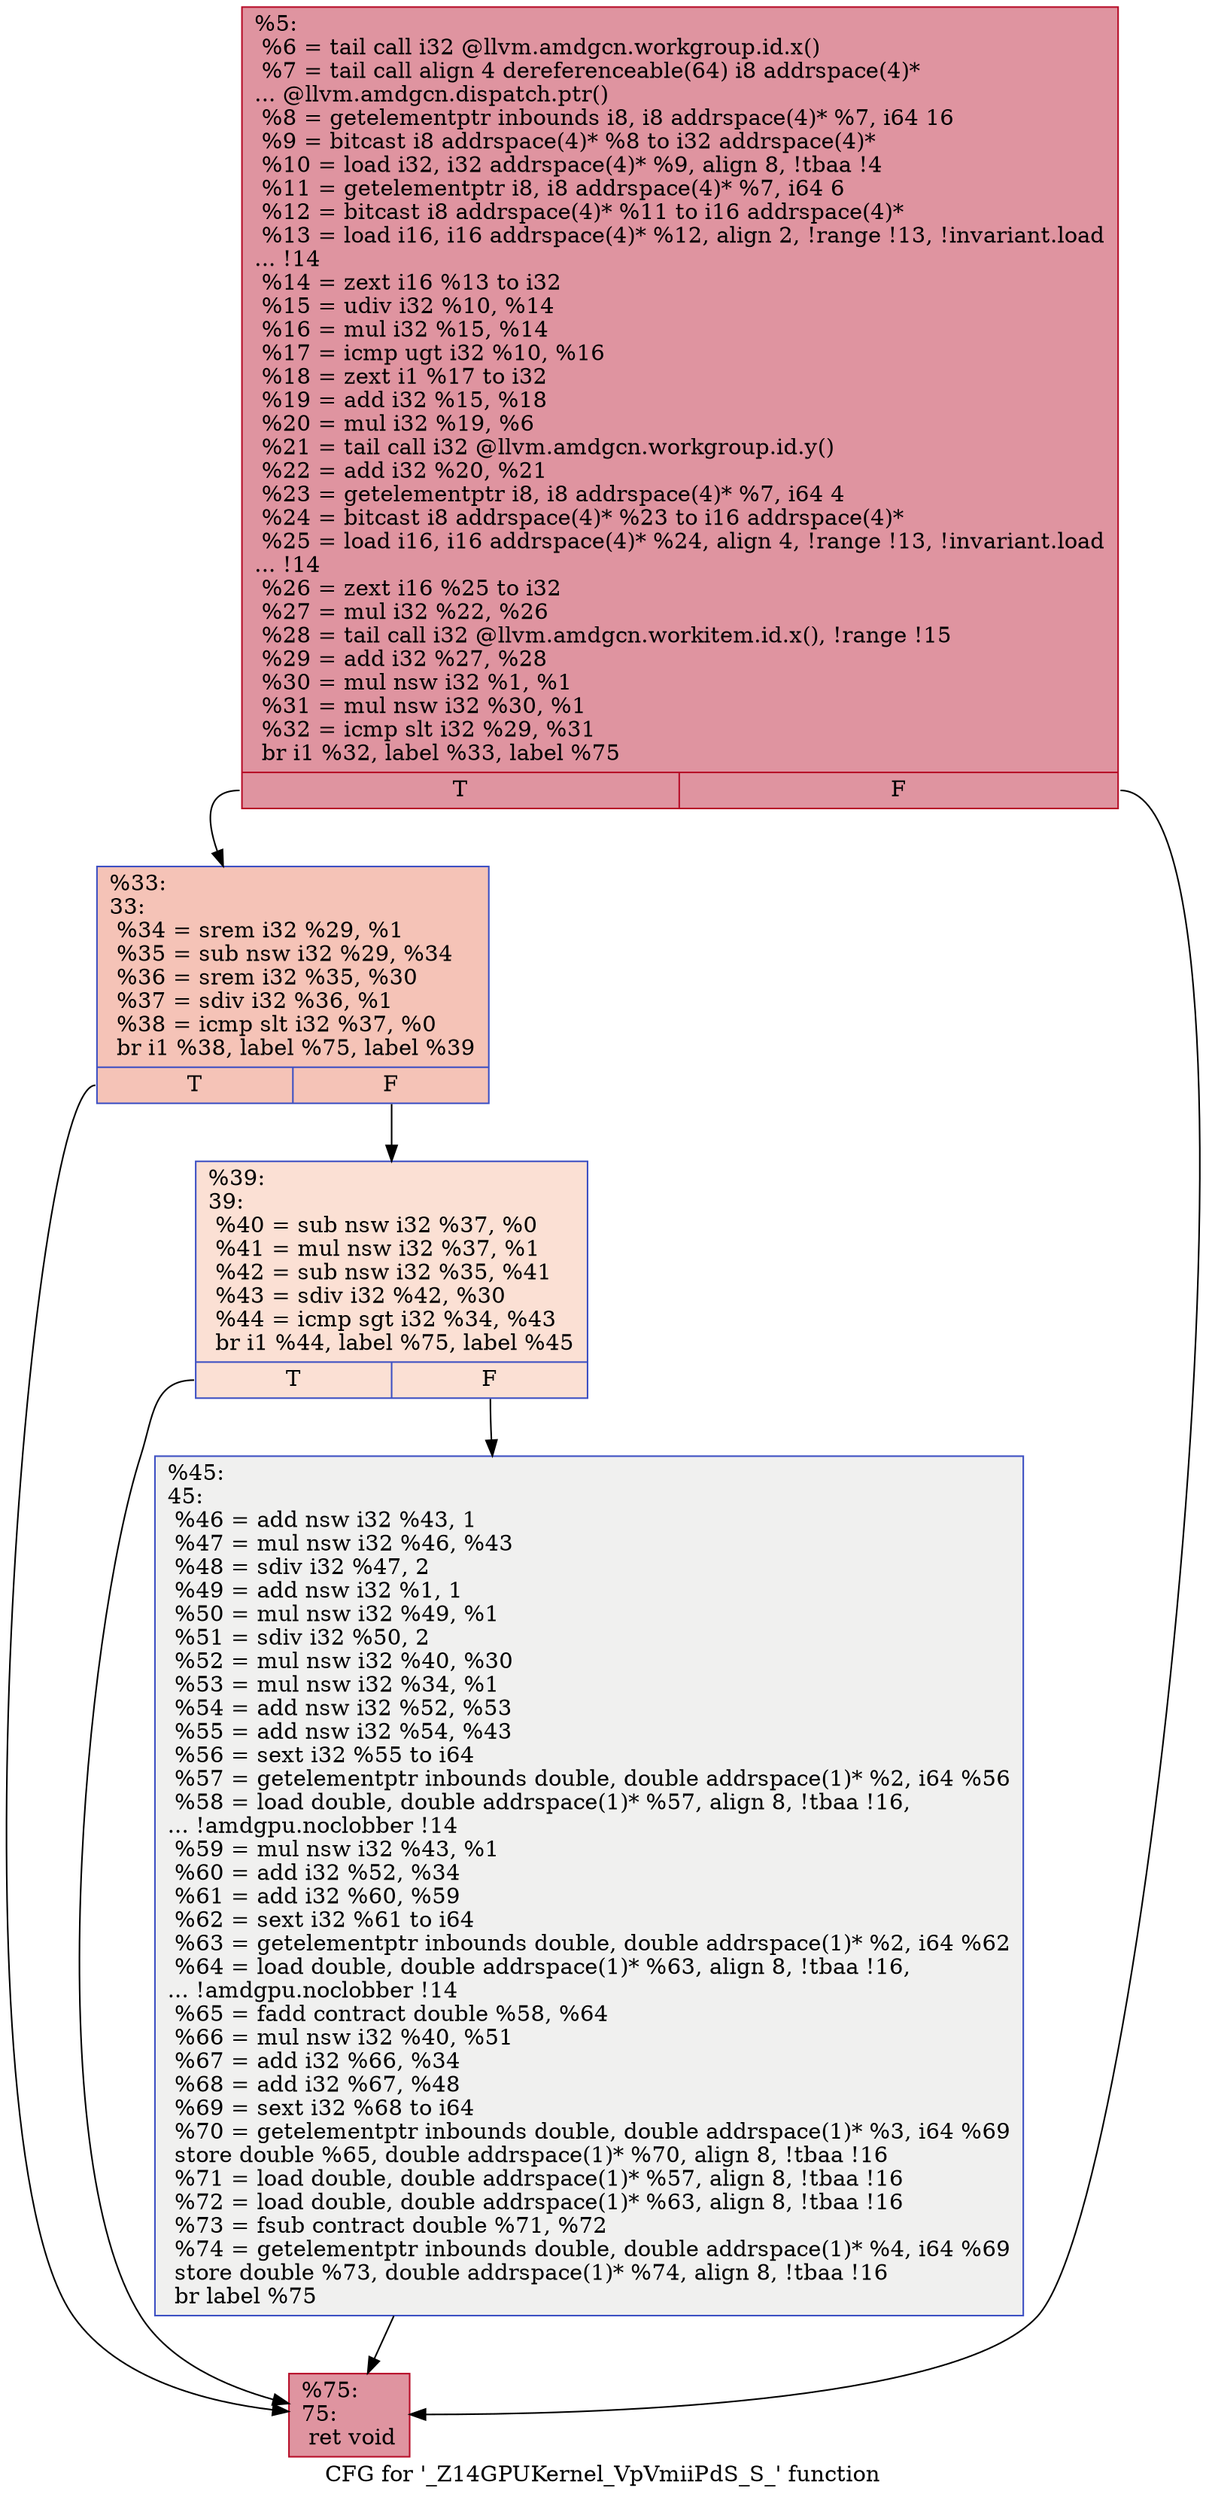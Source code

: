 digraph "CFG for '_Z14GPUKernel_VpVmiiPdS_S_' function" {
	label="CFG for '_Z14GPUKernel_VpVmiiPdS_S_' function";

	Node0x5c24bc0 [shape=record,color="#b70d28ff", style=filled, fillcolor="#b70d2870",label="{%5:\l  %6 = tail call i32 @llvm.amdgcn.workgroup.id.x()\l  %7 = tail call align 4 dereferenceable(64) i8 addrspace(4)*\l... @llvm.amdgcn.dispatch.ptr()\l  %8 = getelementptr inbounds i8, i8 addrspace(4)* %7, i64 16\l  %9 = bitcast i8 addrspace(4)* %8 to i32 addrspace(4)*\l  %10 = load i32, i32 addrspace(4)* %9, align 8, !tbaa !4\l  %11 = getelementptr i8, i8 addrspace(4)* %7, i64 6\l  %12 = bitcast i8 addrspace(4)* %11 to i16 addrspace(4)*\l  %13 = load i16, i16 addrspace(4)* %12, align 2, !range !13, !invariant.load\l... !14\l  %14 = zext i16 %13 to i32\l  %15 = udiv i32 %10, %14\l  %16 = mul i32 %15, %14\l  %17 = icmp ugt i32 %10, %16\l  %18 = zext i1 %17 to i32\l  %19 = add i32 %15, %18\l  %20 = mul i32 %19, %6\l  %21 = tail call i32 @llvm.amdgcn.workgroup.id.y()\l  %22 = add i32 %20, %21\l  %23 = getelementptr i8, i8 addrspace(4)* %7, i64 4\l  %24 = bitcast i8 addrspace(4)* %23 to i16 addrspace(4)*\l  %25 = load i16, i16 addrspace(4)* %24, align 4, !range !13, !invariant.load\l... !14\l  %26 = zext i16 %25 to i32\l  %27 = mul i32 %22, %26\l  %28 = tail call i32 @llvm.amdgcn.workitem.id.x(), !range !15\l  %29 = add i32 %27, %28\l  %30 = mul nsw i32 %1, %1\l  %31 = mul nsw i32 %30, %1\l  %32 = icmp slt i32 %29, %31\l  br i1 %32, label %33, label %75\l|{<s0>T|<s1>F}}"];
	Node0x5c24bc0:s0 -> Node0x5c269e0;
	Node0x5c24bc0:s1 -> Node0x5c26a70;
	Node0x5c269e0 [shape=record,color="#3d50c3ff", style=filled, fillcolor="#e8765c70",label="{%33:\l33:                                               \l  %34 = srem i32 %29, %1\l  %35 = sub nsw i32 %29, %34\l  %36 = srem i32 %35, %30\l  %37 = sdiv i32 %36, %1\l  %38 = icmp slt i32 %37, %0\l  br i1 %38, label %75, label %39\l|{<s0>T|<s1>F}}"];
	Node0x5c269e0:s0 -> Node0x5c26a70;
	Node0x5c269e0:s1 -> Node0x5c28960;
	Node0x5c28960 [shape=record,color="#3d50c3ff", style=filled, fillcolor="#f7b99e70",label="{%39:\l39:                                               \l  %40 = sub nsw i32 %37, %0\l  %41 = mul nsw i32 %37, %1\l  %42 = sub nsw i32 %35, %41\l  %43 = sdiv i32 %42, %30\l  %44 = icmp sgt i32 %34, %43\l  br i1 %44, label %75, label %45\l|{<s0>T|<s1>F}}"];
	Node0x5c28960:s0 -> Node0x5c26a70;
	Node0x5c28960:s1 -> Node0x5c28d30;
	Node0x5c28d30 [shape=record,color="#3d50c3ff", style=filled, fillcolor="#dedcdb70",label="{%45:\l45:                                               \l  %46 = add nsw i32 %43, 1\l  %47 = mul nsw i32 %46, %43\l  %48 = sdiv i32 %47, 2\l  %49 = add nsw i32 %1, 1\l  %50 = mul nsw i32 %49, %1\l  %51 = sdiv i32 %50, 2\l  %52 = mul nsw i32 %40, %30\l  %53 = mul nsw i32 %34, %1\l  %54 = add nsw i32 %52, %53\l  %55 = add nsw i32 %54, %43\l  %56 = sext i32 %55 to i64\l  %57 = getelementptr inbounds double, double addrspace(1)* %2, i64 %56\l  %58 = load double, double addrspace(1)* %57, align 8, !tbaa !16,\l... !amdgpu.noclobber !14\l  %59 = mul nsw i32 %43, %1\l  %60 = add i32 %52, %34\l  %61 = add i32 %60, %59\l  %62 = sext i32 %61 to i64\l  %63 = getelementptr inbounds double, double addrspace(1)* %2, i64 %62\l  %64 = load double, double addrspace(1)* %63, align 8, !tbaa !16,\l... !amdgpu.noclobber !14\l  %65 = fadd contract double %58, %64\l  %66 = mul nsw i32 %40, %51\l  %67 = add i32 %66, %34\l  %68 = add i32 %67, %48\l  %69 = sext i32 %68 to i64\l  %70 = getelementptr inbounds double, double addrspace(1)* %3, i64 %69\l  store double %65, double addrspace(1)* %70, align 8, !tbaa !16\l  %71 = load double, double addrspace(1)* %57, align 8, !tbaa !16\l  %72 = load double, double addrspace(1)* %63, align 8, !tbaa !16\l  %73 = fsub contract double %71, %72\l  %74 = getelementptr inbounds double, double addrspace(1)* %4, i64 %69\l  store double %73, double addrspace(1)* %74, align 8, !tbaa !16\l  br label %75\l}"];
	Node0x5c28d30 -> Node0x5c26a70;
	Node0x5c26a70 [shape=record,color="#b70d28ff", style=filled, fillcolor="#b70d2870",label="{%75:\l75:                                               \l  ret void\l}"];
}
